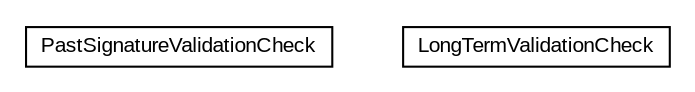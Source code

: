 #!/usr/local/bin/dot
#
# Class diagram 
# Generated by UMLGraph version R5_6-24-gf6e263 (http://www.umlgraph.org/)
#

digraph G {
	edge [fontname="arial",fontsize=10,labelfontname="arial",labelfontsize=10];
	node [fontname="arial",fontsize=10,shape=plaintext];
	nodesep=0.25;
	ranksep=0.5;
	// eu.europa.esig.dss.validation.process.vpfswatsp.checks.PastSignatureValidationCheck
	c54348 [label=<<table title="eu.europa.esig.dss.validation.process.vpfswatsp.checks.PastSignatureValidationCheck" border="0" cellborder="1" cellspacing="0" cellpadding="2" port="p" href="./PastSignatureValidationCheck.html">
		<tr><td><table border="0" cellspacing="0" cellpadding="1">
<tr><td align="center" balign="center"> PastSignatureValidationCheck </td></tr>
		</table></td></tr>
		</table>>, URL="./PastSignatureValidationCheck.html", fontname="arial", fontcolor="black", fontsize=10.0];
	// eu.europa.esig.dss.validation.process.vpfswatsp.checks.LongTermValidationCheck
	c54349 [label=<<table title="eu.europa.esig.dss.validation.process.vpfswatsp.checks.LongTermValidationCheck" border="0" cellborder="1" cellspacing="0" cellpadding="2" port="p" href="./LongTermValidationCheck.html">
		<tr><td><table border="0" cellspacing="0" cellpadding="1">
<tr><td align="center" balign="center"> LongTermValidationCheck </td></tr>
		</table></td></tr>
		</table>>, URL="./LongTermValidationCheck.html", fontname="arial", fontcolor="black", fontsize=10.0];
}

